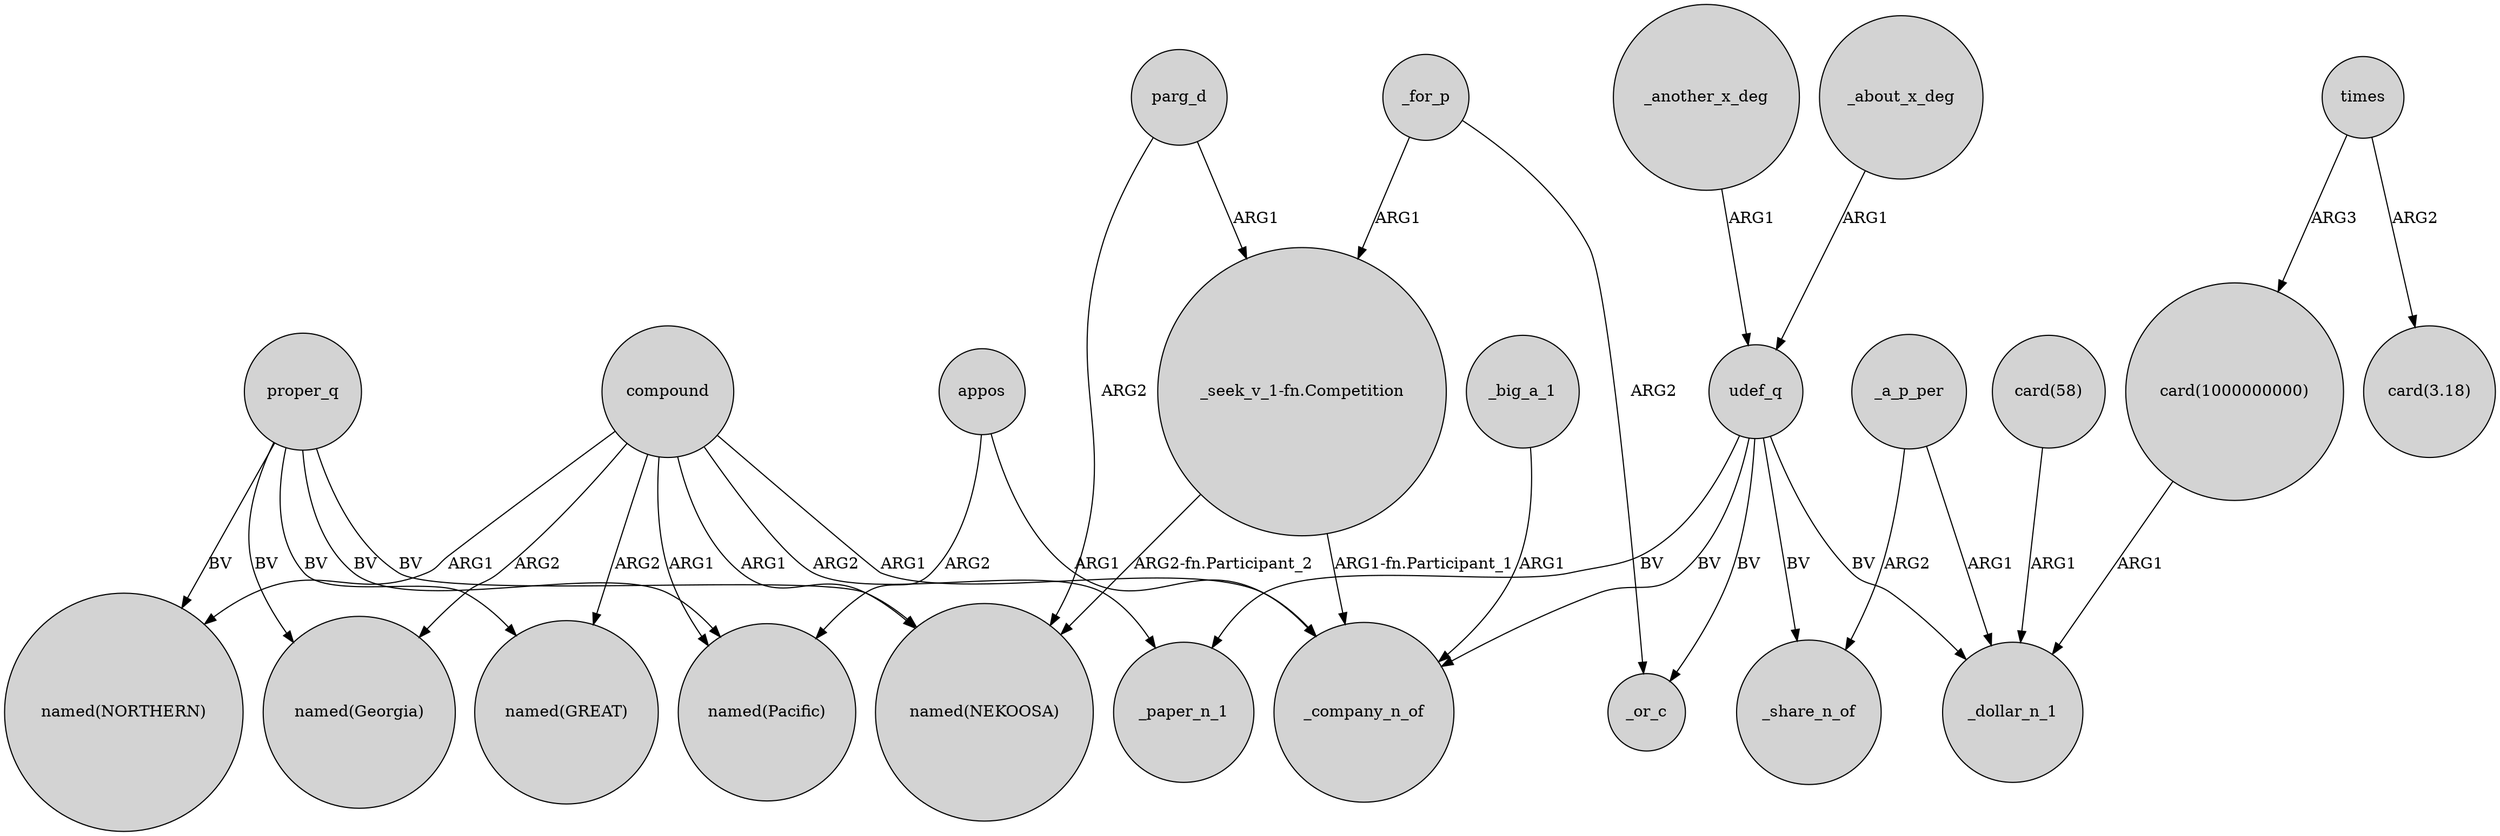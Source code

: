digraph {
	node [shape=circle style=filled]
	"card(1000000000)" -> _dollar_n_1 [label=ARG1]
	compound -> "named(NORTHERN)" [label=ARG1]
	proper_q -> "named(Georgia)" [label=BV]
	udef_q -> _paper_n_1 [label=BV]
	proper_q -> "named(NEKOOSA)" [label=BV]
	parg_d -> "named(NEKOOSA)" [label=ARG2]
	compound -> _paper_n_1 [label=ARG2]
	appos -> "named(Pacific)" [label=ARG2]
	_for_p -> "_seek_v_1-fn.Competition" [label=ARG1]
	compound -> _company_n_of [label=ARG1]
	"card(58)" -> _dollar_n_1 [label=ARG1]
	times -> "card(1000000000)" [label=ARG3]
	times -> "card(3.18)" [label=ARG2]
	"_seek_v_1-fn.Competition" -> "named(NEKOOSA)" [label="ARG2-fn.Participant_2"]
	udef_q -> _or_c [label=BV]
	_about_x_deg -> udef_q [label=ARG1]
	compound -> "named(Pacific)" [label=ARG1]
	compound -> "named(GREAT)" [label=ARG2]
	_a_p_per -> _share_n_of [label=ARG2]
	_for_p -> _or_c [label=ARG2]
	_big_a_1 -> _company_n_of [label=ARG1]
	udef_q -> _share_n_of [label=BV]
	udef_q -> _company_n_of [label=BV]
	udef_q -> _dollar_n_1 [label=BV]
	appos -> _company_n_of [label=ARG1]
	_a_p_per -> _dollar_n_1 [label=ARG1]
	proper_q -> "named(Pacific)" [label=BV]
	compound -> "named(NEKOOSA)" [label=ARG1]
	proper_q -> "named(NORTHERN)" [label=BV]
	"_seek_v_1-fn.Competition" -> _company_n_of [label="ARG1-fn.Participant_1"]
	_another_x_deg -> udef_q [label=ARG1]
	proper_q -> "named(GREAT)" [label=BV]
	parg_d -> "_seek_v_1-fn.Competition" [label=ARG1]
	compound -> "named(Georgia)" [label=ARG2]
}
